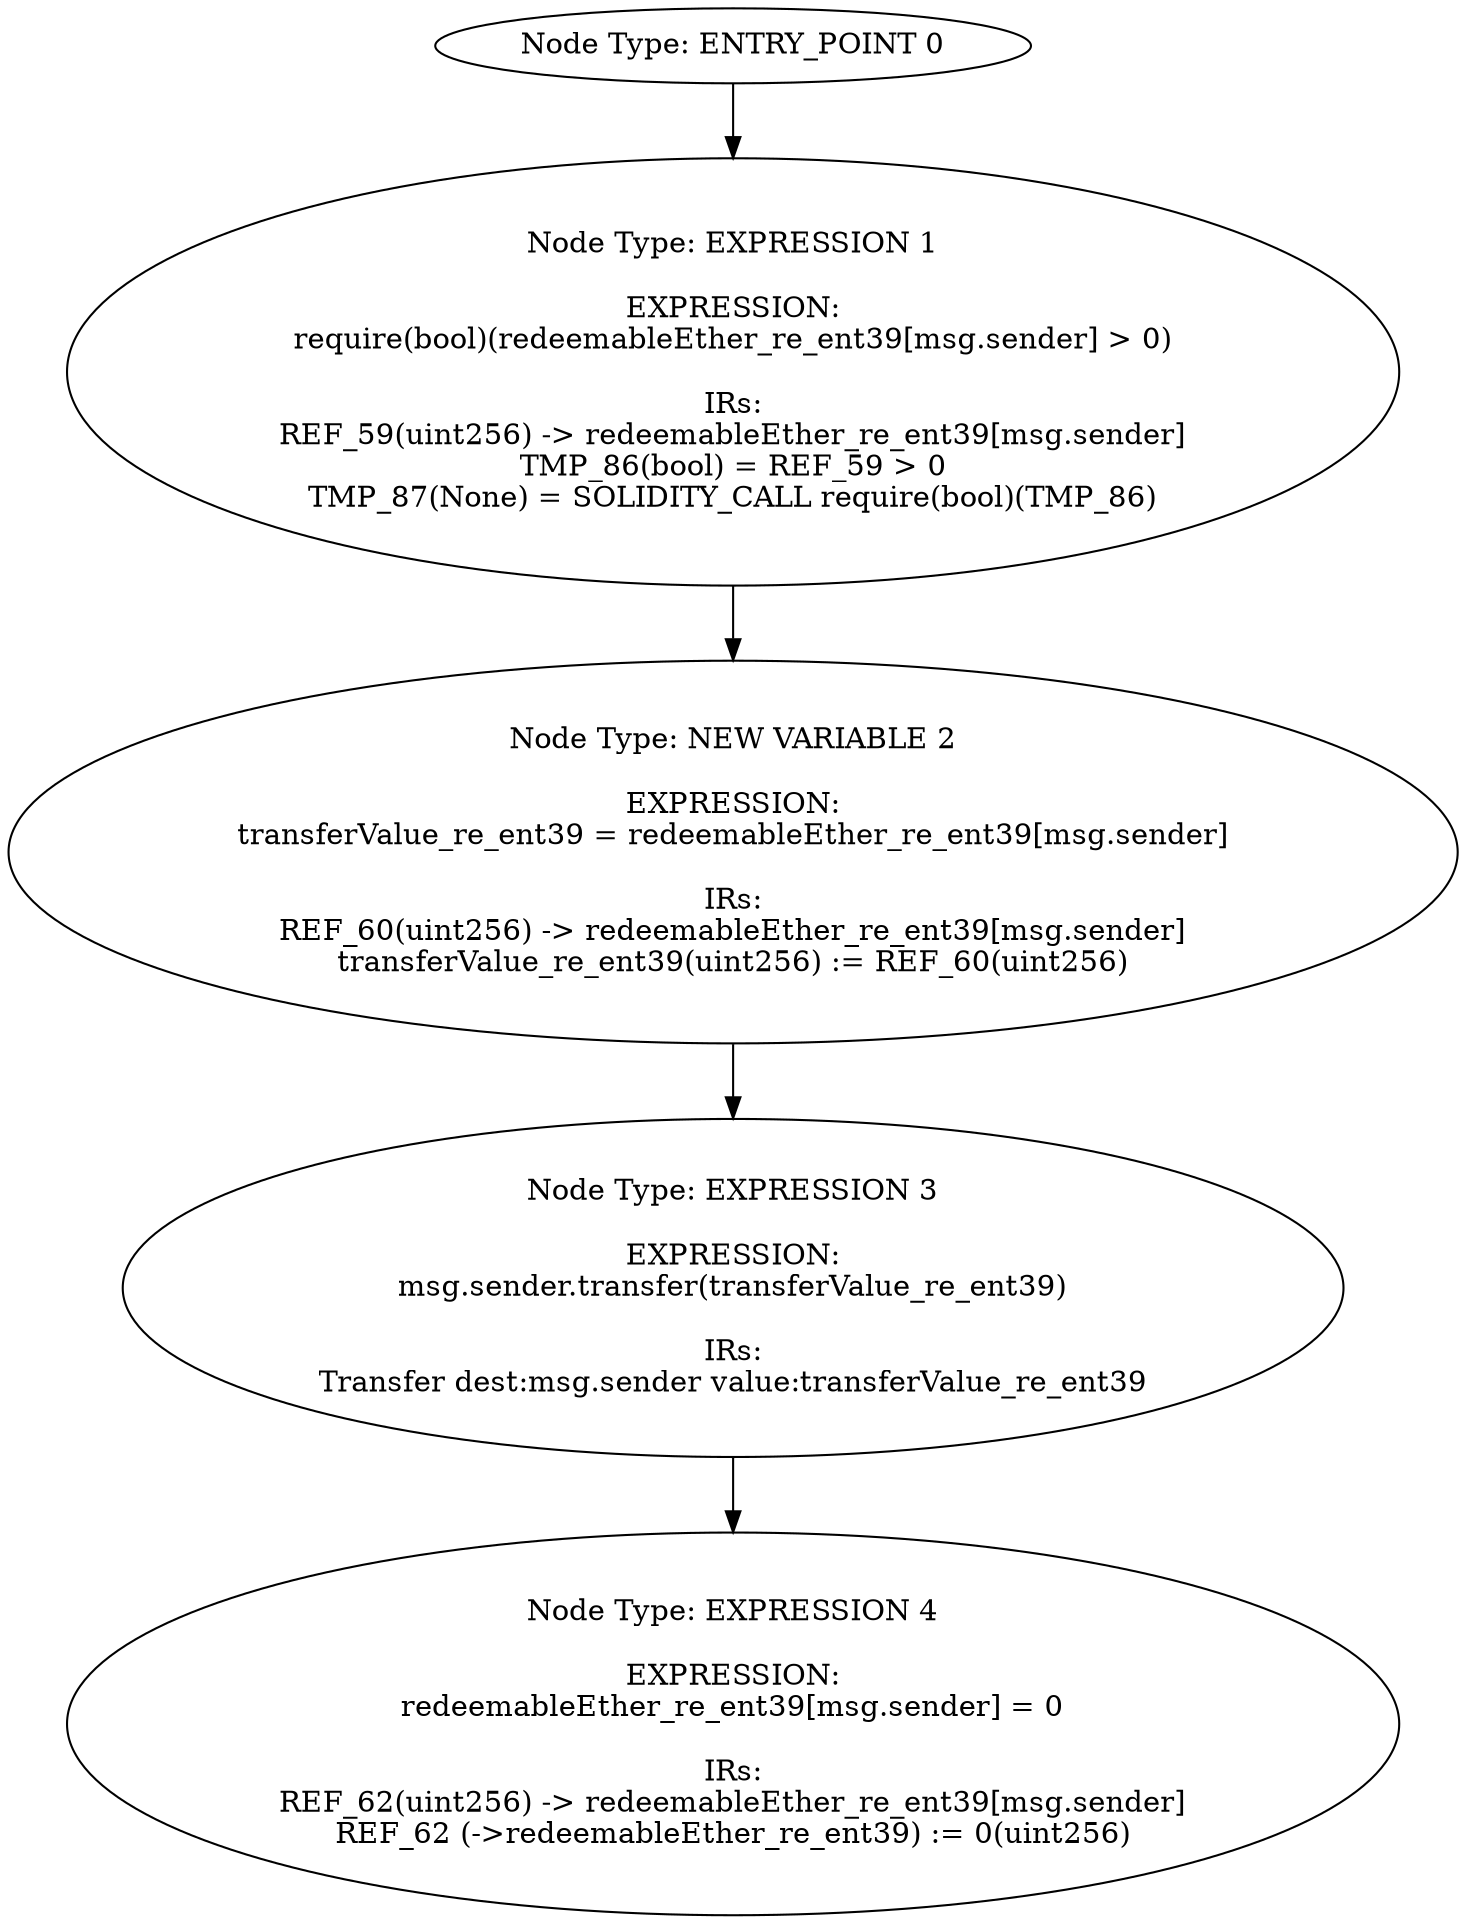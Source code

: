 digraph{
0[label="Node Type: ENTRY_POINT 0
"];
0->1;
1[label="Node Type: EXPRESSION 1

EXPRESSION:
require(bool)(redeemableEther_re_ent39[msg.sender] > 0)

IRs:
REF_59(uint256) -> redeemableEther_re_ent39[msg.sender]
TMP_86(bool) = REF_59 > 0
TMP_87(None) = SOLIDITY_CALL require(bool)(TMP_86)"];
1->2;
2[label="Node Type: NEW VARIABLE 2

EXPRESSION:
transferValue_re_ent39 = redeemableEther_re_ent39[msg.sender]

IRs:
REF_60(uint256) -> redeemableEther_re_ent39[msg.sender]
transferValue_re_ent39(uint256) := REF_60(uint256)"];
2->3;
3[label="Node Type: EXPRESSION 3

EXPRESSION:
msg.sender.transfer(transferValue_re_ent39)

IRs:
Transfer dest:msg.sender value:transferValue_re_ent39"];
3->4;
4[label="Node Type: EXPRESSION 4

EXPRESSION:
redeemableEther_re_ent39[msg.sender] = 0

IRs:
REF_62(uint256) -> redeemableEther_re_ent39[msg.sender]
REF_62 (->redeemableEther_re_ent39) := 0(uint256)"];
}
